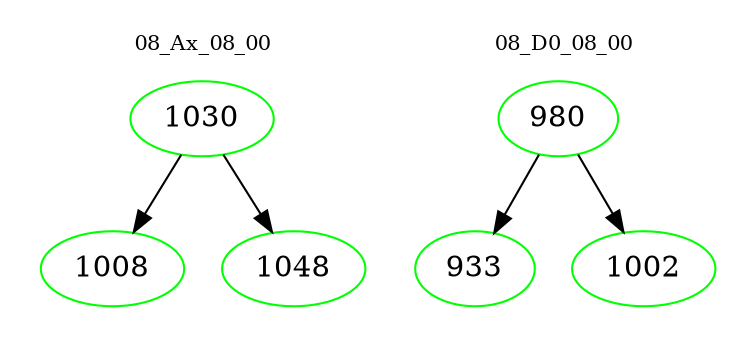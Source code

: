 digraph{
subgraph cluster_0 {
color = white
label = "08_Ax_08_00";
fontsize=10;
T0_1030 [label="1030", color="green"]
T0_1030 -> T0_1008 [color="black"]
T0_1008 [label="1008", color="green"]
T0_1030 -> T0_1048 [color="black"]
T0_1048 [label="1048", color="green"]
}
subgraph cluster_1 {
color = white
label = "08_D0_08_00";
fontsize=10;
T1_980 [label="980", color="green"]
T1_980 -> T1_933 [color="black"]
T1_933 [label="933", color="green"]
T1_980 -> T1_1002 [color="black"]
T1_1002 [label="1002", color="green"]
}
}
